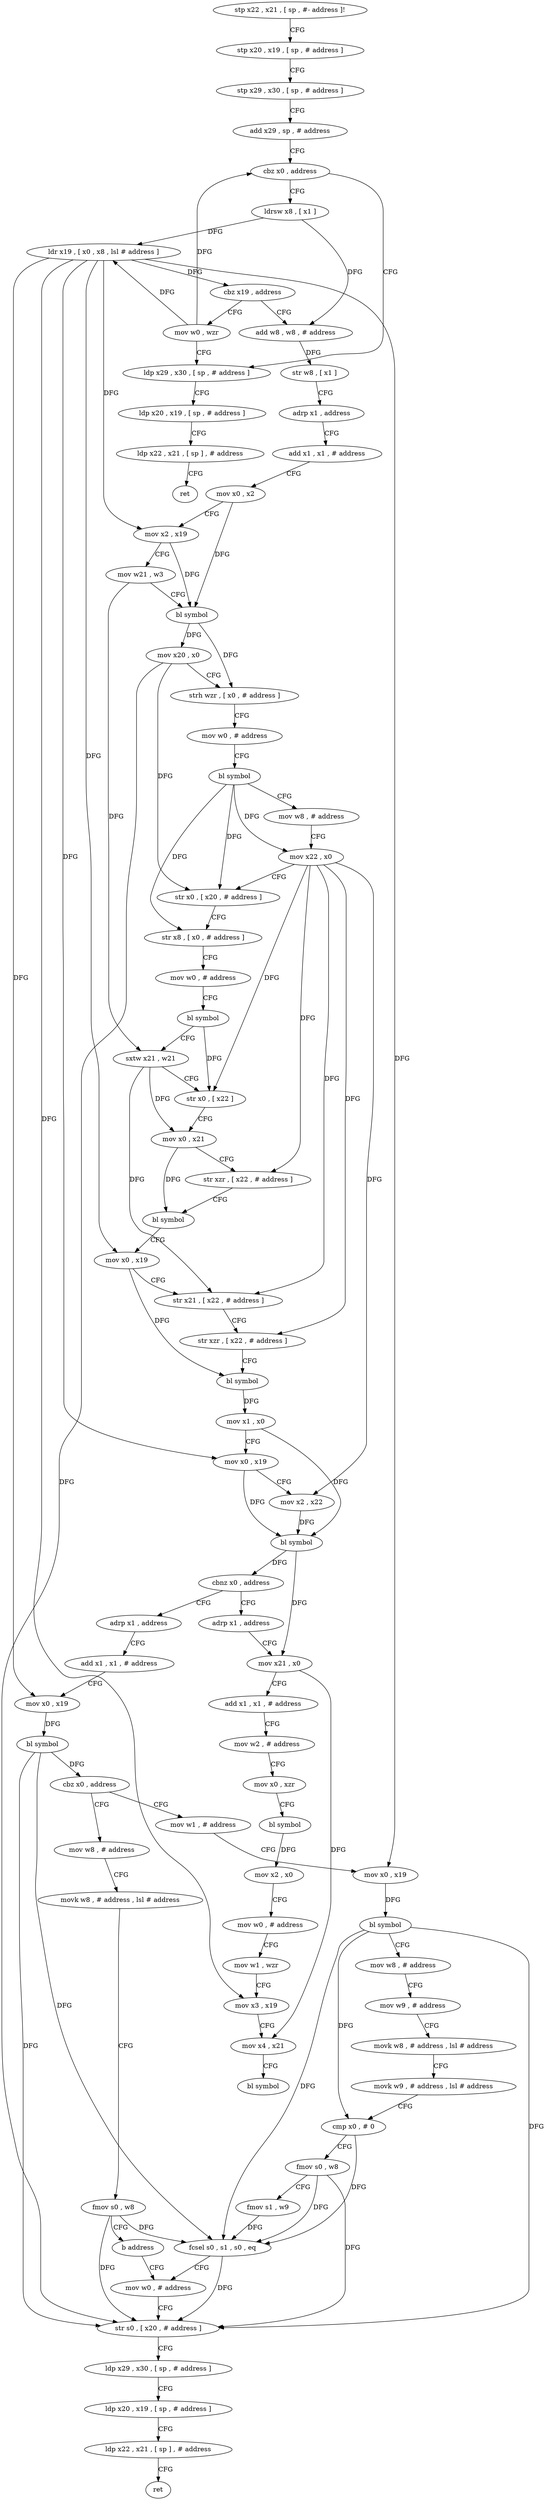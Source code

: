 digraph "func" {
"4259260" [label = "stp x22 , x21 , [ sp , #- address ]!" ]
"4259264" [label = "stp x20 , x19 , [ sp , # address ]" ]
"4259268" [label = "stp x29 , x30 , [ sp , # address ]" ]
"4259272" [label = "add x29 , sp , # address" ]
"4259276" [label = "cbz x0 , address" ]
"4259460" [label = "ldp x29 , x30 , [ sp , # address ]" ]
"4259280" [label = "ldrsw x8 , [ x1 ]" ]
"4259464" [label = "ldp x20 , x19 , [ sp , # address ]" ]
"4259468" [label = "ldp x22 , x21 , [ sp ] , # address" ]
"4259472" [label = "ret" ]
"4259284" [label = "ldr x19 , [ x0 , x8 , lsl # address ]" ]
"4259288" [label = "cbz x19 , address" ]
"4259456" [label = "mov w0 , wzr" ]
"4259292" [label = "add w8 , w8 , # address" ]
"4259296" [label = "str w8 , [ x1 ]" ]
"4259300" [label = "adrp x1 , address" ]
"4259304" [label = "add x1 , x1 , # address" ]
"4259308" [label = "mov x0 , x2" ]
"4259312" [label = "mov x2 , x19" ]
"4259316" [label = "mov w21 , w3" ]
"4259320" [label = "bl symbol" ]
"4259324" [label = "mov x20 , x0" ]
"4259328" [label = "strh wzr , [ x0 , # address ]" ]
"4259332" [label = "mov w0 , # address" ]
"4259336" [label = "bl symbol" ]
"4259340" [label = "mov w8 , # address" ]
"4259344" [label = "mov x22 , x0" ]
"4259348" [label = "str x0 , [ x20 , # address ]" ]
"4259352" [label = "str x8 , [ x0 , # address ]" ]
"4259356" [label = "mov w0 , # address" ]
"4259360" [label = "bl symbol" ]
"4259364" [label = "sxtw x21 , w21" ]
"4259368" [label = "str x0 , [ x22 ]" ]
"4259372" [label = "mov x0 , x21" ]
"4259376" [label = "str xzr , [ x22 , # address ]" ]
"4259380" [label = "bl symbol" ]
"4259384" [label = "mov x0 , x19" ]
"4259388" [label = "str x21 , [ x22 , # address ]" ]
"4259392" [label = "str xzr , [ x22 , # address ]" ]
"4259396" [label = "bl symbol" ]
"4259400" [label = "mov x1 , x0" ]
"4259404" [label = "mov x0 , x19" ]
"4259408" [label = "mov x2 , x22" ]
"4259412" [label = "bl symbol" ]
"4259416" [label = "cbnz x0 , address" ]
"4259544" [label = "adrp x1 , address" ]
"4259420" [label = "adrp x1 , address" ]
"4259548" [label = "mov x21 , x0" ]
"4259552" [label = "add x1 , x1 , # address" ]
"4259556" [label = "mov w2 , # address" ]
"4259560" [label = "mov x0 , xzr" ]
"4259564" [label = "bl symbol" ]
"4259568" [label = "mov x2 , x0" ]
"4259572" [label = "mov w0 , # address" ]
"4259576" [label = "mov w1 , wzr" ]
"4259580" [label = "mov x3 , x19" ]
"4259584" [label = "mov x4 , x21" ]
"4259588" [label = "bl symbol" ]
"4259424" [label = "add x1 , x1 , # address" ]
"4259428" [label = "mov x0 , x19" ]
"4259432" [label = "bl symbol" ]
"4259436" [label = "cbz x0 , address" ]
"4259476" [label = "mov w1 , # address" ]
"4259440" [label = "mov w8 , # address" ]
"4259480" [label = "mov x0 , x19" ]
"4259484" [label = "bl symbol" ]
"4259488" [label = "mov w8 , # address" ]
"4259492" [label = "mov w9 , # address" ]
"4259496" [label = "movk w8 , # address , lsl # address" ]
"4259500" [label = "movk w9 , # address , lsl # address" ]
"4259504" [label = "cmp x0 , # 0" ]
"4259508" [label = "fmov s0 , w8" ]
"4259512" [label = "fmov s1 , w9" ]
"4259516" [label = "fcsel s0 , s1 , s0 , eq" ]
"4259520" [label = "mov w0 , # address" ]
"4259444" [label = "movk w8 , # address , lsl # address" ]
"4259448" [label = "fmov s0 , w8" ]
"4259452" [label = "b address" ]
"4259524" [label = "str s0 , [ x20 , # address ]" ]
"4259528" [label = "ldp x29 , x30 , [ sp , # address ]" ]
"4259532" [label = "ldp x20 , x19 , [ sp , # address ]" ]
"4259536" [label = "ldp x22 , x21 , [ sp ] , # address" ]
"4259540" [label = "ret" ]
"4259260" -> "4259264" [ label = "CFG" ]
"4259264" -> "4259268" [ label = "CFG" ]
"4259268" -> "4259272" [ label = "CFG" ]
"4259272" -> "4259276" [ label = "CFG" ]
"4259276" -> "4259460" [ label = "CFG" ]
"4259276" -> "4259280" [ label = "CFG" ]
"4259460" -> "4259464" [ label = "CFG" ]
"4259280" -> "4259284" [ label = "DFG" ]
"4259280" -> "4259292" [ label = "DFG" ]
"4259464" -> "4259468" [ label = "CFG" ]
"4259468" -> "4259472" [ label = "CFG" ]
"4259284" -> "4259288" [ label = "DFG" ]
"4259284" -> "4259312" [ label = "DFG" ]
"4259284" -> "4259384" [ label = "DFG" ]
"4259284" -> "4259404" [ label = "DFG" ]
"4259284" -> "4259580" [ label = "DFG" ]
"4259284" -> "4259428" [ label = "DFG" ]
"4259284" -> "4259480" [ label = "DFG" ]
"4259288" -> "4259456" [ label = "CFG" ]
"4259288" -> "4259292" [ label = "CFG" ]
"4259456" -> "4259460" [ label = "CFG" ]
"4259456" -> "4259276" [ label = "DFG" ]
"4259456" -> "4259284" [ label = "DFG" ]
"4259292" -> "4259296" [ label = "DFG" ]
"4259296" -> "4259300" [ label = "CFG" ]
"4259300" -> "4259304" [ label = "CFG" ]
"4259304" -> "4259308" [ label = "CFG" ]
"4259308" -> "4259312" [ label = "CFG" ]
"4259308" -> "4259320" [ label = "DFG" ]
"4259312" -> "4259316" [ label = "CFG" ]
"4259312" -> "4259320" [ label = "DFG" ]
"4259316" -> "4259320" [ label = "CFG" ]
"4259316" -> "4259364" [ label = "DFG" ]
"4259320" -> "4259324" [ label = "DFG" ]
"4259320" -> "4259328" [ label = "DFG" ]
"4259324" -> "4259328" [ label = "CFG" ]
"4259324" -> "4259348" [ label = "DFG" ]
"4259324" -> "4259524" [ label = "DFG" ]
"4259328" -> "4259332" [ label = "CFG" ]
"4259332" -> "4259336" [ label = "CFG" ]
"4259336" -> "4259340" [ label = "CFG" ]
"4259336" -> "4259344" [ label = "DFG" ]
"4259336" -> "4259348" [ label = "DFG" ]
"4259336" -> "4259352" [ label = "DFG" ]
"4259340" -> "4259344" [ label = "CFG" ]
"4259344" -> "4259348" [ label = "CFG" ]
"4259344" -> "4259368" [ label = "DFG" ]
"4259344" -> "4259376" [ label = "DFG" ]
"4259344" -> "4259388" [ label = "DFG" ]
"4259344" -> "4259392" [ label = "DFG" ]
"4259344" -> "4259408" [ label = "DFG" ]
"4259348" -> "4259352" [ label = "CFG" ]
"4259352" -> "4259356" [ label = "CFG" ]
"4259356" -> "4259360" [ label = "CFG" ]
"4259360" -> "4259364" [ label = "CFG" ]
"4259360" -> "4259368" [ label = "DFG" ]
"4259364" -> "4259368" [ label = "CFG" ]
"4259364" -> "4259372" [ label = "DFG" ]
"4259364" -> "4259388" [ label = "DFG" ]
"4259368" -> "4259372" [ label = "CFG" ]
"4259372" -> "4259376" [ label = "CFG" ]
"4259372" -> "4259380" [ label = "DFG" ]
"4259376" -> "4259380" [ label = "CFG" ]
"4259380" -> "4259384" [ label = "CFG" ]
"4259384" -> "4259388" [ label = "CFG" ]
"4259384" -> "4259396" [ label = "DFG" ]
"4259388" -> "4259392" [ label = "CFG" ]
"4259392" -> "4259396" [ label = "CFG" ]
"4259396" -> "4259400" [ label = "DFG" ]
"4259400" -> "4259404" [ label = "CFG" ]
"4259400" -> "4259412" [ label = "DFG" ]
"4259404" -> "4259408" [ label = "CFG" ]
"4259404" -> "4259412" [ label = "DFG" ]
"4259408" -> "4259412" [ label = "DFG" ]
"4259412" -> "4259416" [ label = "DFG" ]
"4259412" -> "4259548" [ label = "DFG" ]
"4259416" -> "4259544" [ label = "CFG" ]
"4259416" -> "4259420" [ label = "CFG" ]
"4259544" -> "4259548" [ label = "CFG" ]
"4259420" -> "4259424" [ label = "CFG" ]
"4259548" -> "4259552" [ label = "CFG" ]
"4259548" -> "4259584" [ label = "DFG" ]
"4259552" -> "4259556" [ label = "CFG" ]
"4259556" -> "4259560" [ label = "CFG" ]
"4259560" -> "4259564" [ label = "CFG" ]
"4259564" -> "4259568" [ label = "DFG" ]
"4259568" -> "4259572" [ label = "CFG" ]
"4259572" -> "4259576" [ label = "CFG" ]
"4259576" -> "4259580" [ label = "CFG" ]
"4259580" -> "4259584" [ label = "CFG" ]
"4259584" -> "4259588" [ label = "CFG" ]
"4259424" -> "4259428" [ label = "CFG" ]
"4259428" -> "4259432" [ label = "DFG" ]
"4259432" -> "4259436" [ label = "DFG" ]
"4259432" -> "4259516" [ label = "DFG" ]
"4259432" -> "4259524" [ label = "DFG" ]
"4259436" -> "4259476" [ label = "CFG" ]
"4259436" -> "4259440" [ label = "CFG" ]
"4259476" -> "4259480" [ label = "CFG" ]
"4259440" -> "4259444" [ label = "CFG" ]
"4259480" -> "4259484" [ label = "DFG" ]
"4259484" -> "4259488" [ label = "CFG" ]
"4259484" -> "4259504" [ label = "DFG" ]
"4259484" -> "4259516" [ label = "DFG" ]
"4259484" -> "4259524" [ label = "DFG" ]
"4259488" -> "4259492" [ label = "CFG" ]
"4259492" -> "4259496" [ label = "CFG" ]
"4259496" -> "4259500" [ label = "CFG" ]
"4259500" -> "4259504" [ label = "CFG" ]
"4259504" -> "4259508" [ label = "CFG" ]
"4259504" -> "4259516" [ label = "DFG" ]
"4259508" -> "4259512" [ label = "CFG" ]
"4259508" -> "4259516" [ label = "DFG" ]
"4259508" -> "4259524" [ label = "DFG" ]
"4259512" -> "4259516" [ label = "DFG" ]
"4259516" -> "4259520" [ label = "CFG" ]
"4259516" -> "4259524" [ label = "DFG" ]
"4259520" -> "4259524" [ label = "CFG" ]
"4259444" -> "4259448" [ label = "CFG" ]
"4259448" -> "4259452" [ label = "CFG" ]
"4259448" -> "4259516" [ label = "DFG" ]
"4259448" -> "4259524" [ label = "DFG" ]
"4259452" -> "4259520" [ label = "CFG" ]
"4259524" -> "4259528" [ label = "CFG" ]
"4259528" -> "4259532" [ label = "CFG" ]
"4259532" -> "4259536" [ label = "CFG" ]
"4259536" -> "4259540" [ label = "CFG" ]
}
